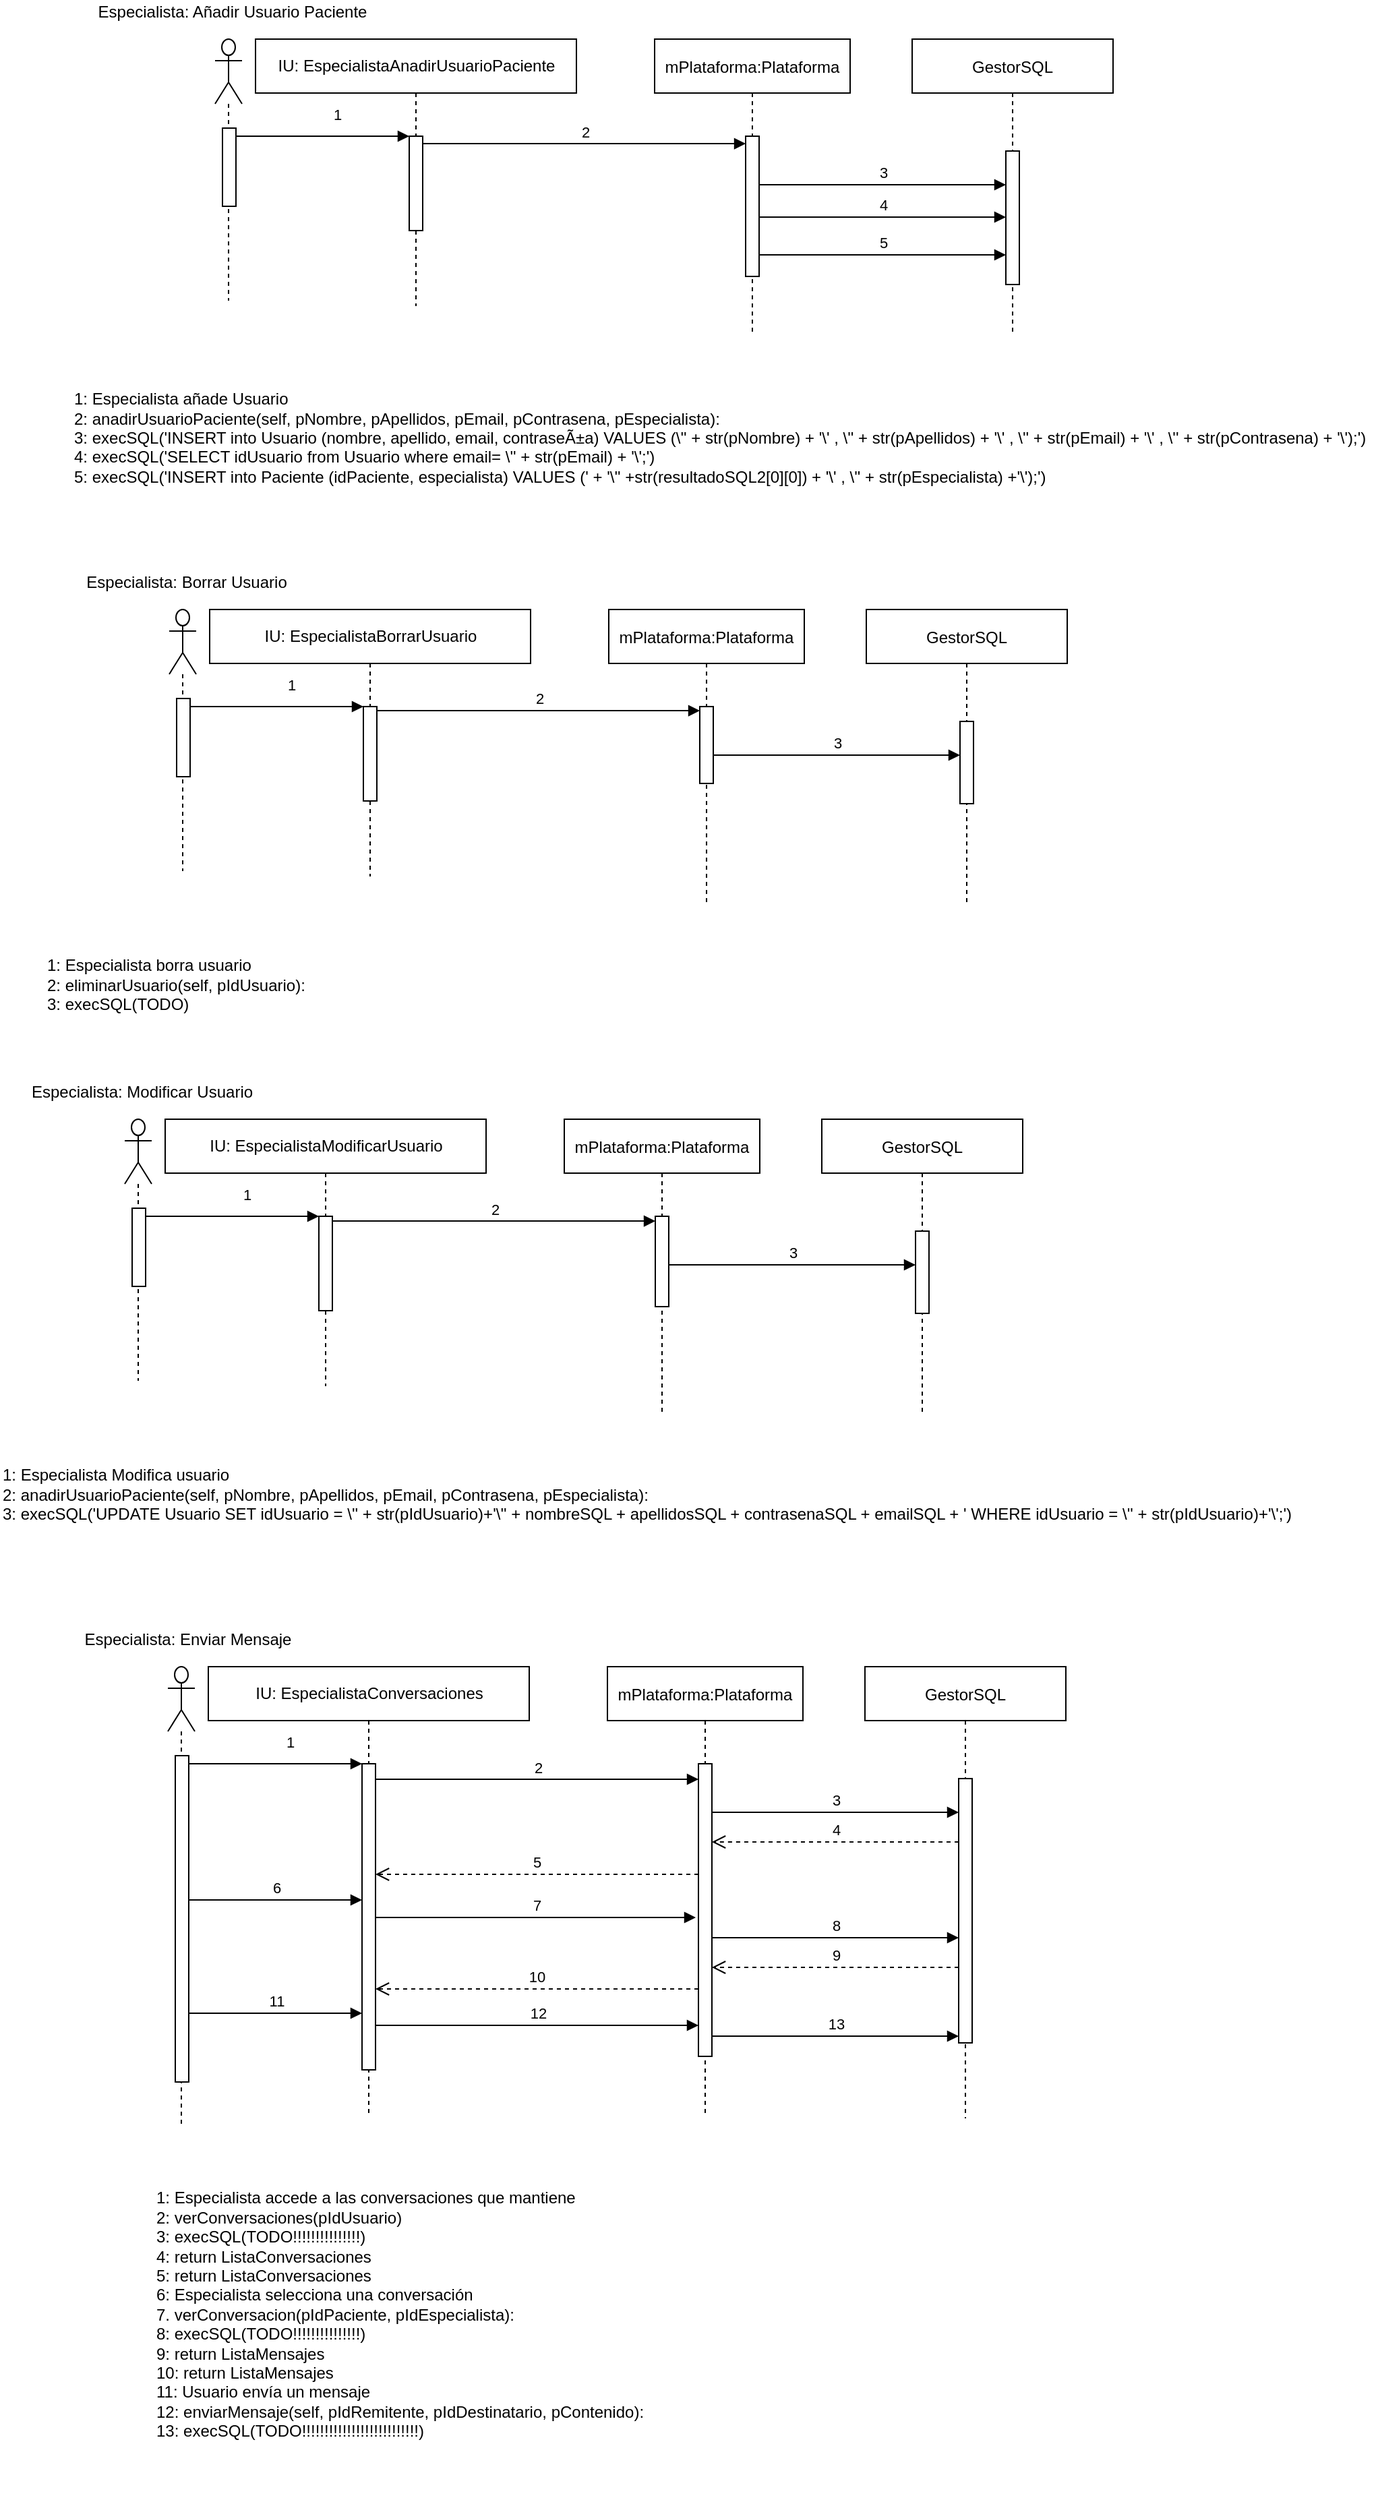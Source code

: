 <mxfile version="14.6.13" type="device"><diagram id="rMDdUY5S9LyxYLd0waxi" name="Page-1"><mxGraphModel dx="2500" dy="-1404" grid="0" gridSize="10" guides="1" tooltips="1" connect="1" arrows="1" fold="1" page="1" pageScale="1" pageWidth="827" pageHeight="1169" math="0" shadow="0"><root><mxCell id="0"/><mxCell id="1" parent="0"/><mxCell id="vy-7kuUciXSPhXVcOvpH-1" value="mPlataforma:Plataforma" style="shape=umlLifeline;perimeter=lifelinePerimeter;container=1;collapsible=0;recursiveResize=0;rounded=0;shadow=0;strokeWidth=1;" parent="1" vertex="1"><mxGeometry x="479.5" y="2445" width="145" height="220" as="geometry"/></mxCell><mxCell id="vy-7kuUciXSPhXVcOvpH-2" value="" style="points=[];perimeter=orthogonalPerimeter;rounded=0;shadow=0;strokeWidth=1;" parent="vy-7kuUciXSPhXVcOvpH-1" vertex="1"><mxGeometry x="67.5" y="72" width="10" height="104" as="geometry"/></mxCell><mxCell id="vy-7kuUciXSPhXVcOvpH-3" value="GestorSQL" style="shape=umlLifeline;perimeter=lifelinePerimeter;container=1;collapsible=0;recursiveResize=0;rounded=0;shadow=0;strokeWidth=1;" parent="1" vertex="1"><mxGeometry x="670.5" y="2445" width="149" height="219" as="geometry"/></mxCell><mxCell id="vy-7kuUciXSPhXVcOvpH-4" value="" style="points=[];perimeter=orthogonalPerimeter;rounded=0;shadow=0;strokeWidth=1;" parent="vy-7kuUciXSPhXVcOvpH-3" vertex="1"><mxGeometry x="69.5" y="83" width="10" height="99" as="geometry"/></mxCell><mxCell id="vy-7kuUciXSPhXVcOvpH-5" value="" style="shape=umlLifeline;participant=umlActor;perimeter=lifelinePerimeter;whiteSpace=wrap;html=1;container=1;collapsible=0;recursiveResize=0;verticalAlign=top;spacingTop=36;outlineConnect=0;size=48;" parent="1" vertex="1"><mxGeometry x="153.5" y="2445" width="20" height="194" as="geometry"/></mxCell><mxCell id="vy-7kuUciXSPhXVcOvpH-6" value="" style="html=1;points=[];perimeter=orthogonalPerimeter;" parent="vy-7kuUciXSPhXVcOvpH-5" vertex="1"><mxGeometry x="5.5" y="66" width="10" height="58" as="geometry"/></mxCell><mxCell id="vy-7kuUciXSPhXVcOvpH-7" value="IU: EspecialistaAnadirUsuarioPaciente" style="shape=umlLifeline;perimeter=lifelinePerimeter;whiteSpace=wrap;html=1;container=1;collapsible=0;recursiveResize=0;outlineConnect=0;" parent="1" vertex="1"><mxGeometry x="183.5" y="2445" width="238" height="198" as="geometry"/></mxCell><mxCell id="vy-7kuUciXSPhXVcOvpH-8" value="" style="html=1;points=[];perimeter=orthogonalPerimeter;" parent="vy-7kuUciXSPhXVcOvpH-7" vertex="1"><mxGeometry x="114" y="72" width="10" height="70" as="geometry"/></mxCell><mxCell id="vy-7kuUciXSPhXVcOvpH-9" value="Especialista: Añadir Usuario Paciente" style="text;html=1;align=center;verticalAlign=middle;resizable=0;points=[];autosize=1;strokeColor=none;" parent="1" vertex="1"><mxGeometry x="61" y="2416" width="209" height="18" as="geometry"/></mxCell><mxCell id="vy-7kuUciXSPhXVcOvpH-10" value="1" style="html=1;verticalAlign=bottom;endArrow=block;entryX=0;entryY=0;" parent="1" source="vy-7kuUciXSPhXVcOvpH-6" target="vy-7kuUciXSPhXVcOvpH-8" edge="1"><mxGeometry x="0.171" y="7" relative="1" as="geometry"><mxPoint x="183.5" y="2517" as="sourcePoint"/><mxPoint as="offset"/></mxGeometry></mxCell><mxCell id="vy-7kuUciXSPhXVcOvpH-11" value="&lt;div style=&quot;text-align: justify&quot;&gt;&lt;span&gt;1: Especialista añade Usuario&lt;/span&gt;&lt;/div&gt;&lt;div style=&quot;text-align: justify&quot;&gt;&lt;/div&gt;&lt;span style=&quot;text-align: justify&quot;&gt;2: anadirUsuarioPaciente(self, pNombre, pApellidos, pEmail, pContrasena, pEspecialista):&lt;br&gt;3:&amp;nbsp;&lt;/span&gt;&lt;span style=&quot;text-align: justify&quot;&gt;execSQL('INSERT into Usuario (nombre, apellido, email, contraseÃ±a) VALUES (\'' + str(pNombre) + '\' , \'' + str(pApellidos) + '\' , \'' + str(pEmail) + '\' , \'' + str(pContrasena) + '\');')&lt;br&gt;4:&amp;nbsp;&lt;/span&gt;&lt;span style=&quot;text-align: justify&quot;&gt;execSQL('SELECT idUsuario from Usuario where email= \'' + str(pEmail) + '\';')&lt;br&gt;5:&amp;nbsp;&lt;/span&gt;&lt;span style=&quot;text-align: justify&quot;&gt;execSQL(&lt;/span&gt;&lt;span style=&quot;text-align: justify&quot;&gt;'INSERT into Paciente (idPaciente, especialista) VALUES (' + '\'' +str(resultadoSQL2[0][0]) + '\' , \'' + str(pEspecialista) +'\');')&lt;/span&gt;&lt;span style=&quot;text-align: justify&quot;&gt;&lt;br&gt;&lt;/span&gt;&lt;span style=&quot;text-align: justify&quot;&gt;&lt;div&gt;&lt;br&gt;&lt;/div&gt;&lt;/span&gt;&lt;span style=&quot;text-align: justify&quot;&gt;&lt;div&gt;&lt;br&gt;&lt;/div&gt;&lt;/span&gt;" style="text;html=1;align=left;verticalAlign=middle;resizable=0;points=[];autosize=1;strokeColor=none;" parent="1" vertex="1"><mxGeometry x="47" y="2704" width="968" height="102" as="geometry"/></mxCell><mxCell id="vy-7kuUciXSPhXVcOvpH-12" value="2" style="html=1;verticalAlign=bottom;endArrow=block;entryX=0.002;entryY=0.053;entryDx=0;entryDy=0;entryPerimeter=0;" parent="1" source="vy-7kuUciXSPhXVcOvpH-8" target="vy-7kuUciXSPhXVcOvpH-2" edge="1"><mxGeometry width="80" relative="1" as="geometry"><mxPoint x="269.5" y="2520" as="sourcePoint"/><mxPoint x="349.5" y="2520" as="targetPoint"/></mxGeometry></mxCell><mxCell id="vy-7kuUciXSPhXVcOvpH-13" value="3" style="html=1;verticalAlign=bottom;endArrow=block;" parent="1" source="vy-7kuUciXSPhXVcOvpH-2" target="vy-7kuUciXSPhXVcOvpH-4" edge="1"><mxGeometry width="80" relative="1" as="geometry"><mxPoint x="385" y="2786" as="sourcePoint"/><mxPoint x="731" y="2557" as="targetPoint"/><Array as="points"><mxPoint x="679" y="2553"/></Array></mxGeometry></mxCell><mxCell id="vy-7kuUciXSPhXVcOvpH-14" value="4" style="html=1;verticalAlign=bottom;endArrow=block;" parent="1" source="vy-7kuUciXSPhXVcOvpH-2" target="vy-7kuUciXSPhXVcOvpH-4" edge="1"><mxGeometry width="80" relative="1" as="geometry"><mxPoint x="557.5" y="2577" as="sourcePoint"/><mxPoint x="740.5" y="2577" as="targetPoint"/><Array as="points"><mxPoint x="679.5" y="2577"/></Array></mxGeometry></mxCell><mxCell id="vy-7kuUciXSPhXVcOvpH-15" value="5" style="html=1;verticalAlign=bottom;endArrow=block;" parent="1" source="vy-7kuUciXSPhXVcOvpH-2" target="vy-7kuUciXSPhXVcOvpH-4" edge="1"><mxGeometry width="80" relative="1" as="geometry"><mxPoint x="557.5" y="2605" as="sourcePoint"/><mxPoint x="740.5" y="2605" as="targetPoint"/><Array as="points"><mxPoint x="679.5" y="2605"/></Array></mxGeometry></mxCell><mxCell id="vy-7kuUciXSPhXVcOvpH-16" value="mPlataforma:Plataforma" style="shape=umlLifeline;perimeter=lifelinePerimeter;container=1;collapsible=0;recursiveResize=0;rounded=0;shadow=0;strokeWidth=1;" parent="1" vertex="1"><mxGeometry x="445.5" y="2868" width="145" height="220" as="geometry"/></mxCell><mxCell id="vy-7kuUciXSPhXVcOvpH-17" value="" style="points=[];perimeter=orthogonalPerimeter;rounded=0;shadow=0;strokeWidth=1;" parent="vy-7kuUciXSPhXVcOvpH-16" vertex="1"><mxGeometry x="67.5" y="72" width="10" height="57" as="geometry"/></mxCell><mxCell id="vy-7kuUciXSPhXVcOvpH-18" value="GestorSQL" style="shape=umlLifeline;perimeter=lifelinePerimeter;container=1;collapsible=0;recursiveResize=0;rounded=0;shadow=0;strokeWidth=1;" parent="1" vertex="1"><mxGeometry x="636.5" y="2868" width="149" height="219" as="geometry"/></mxCell><mxCell id="vy-7kuUciXSPhXVcOvpH-19" value="" style="points=[];perimeter=orthogonalPerimeter;rounded=0;shadow=0;strokeWidth=1;" parent="vy-7kuUciXSPhXVcOvpH-18" vertex="1"><mxGeometry x="69.5" y="83" width="10" height="61" as="geometry"/></mxCell><mxCell id="vy-7kuUciXSPhXVcOvpH-20" value="" style="shape=umlLifeline;participant=umlActor;perimeter=lifelinePerimeter;whiteSpace=wrap;html=1;container=1;collapsible=0;recursiveResize=0;verticalAlign=top;spacingTop=36;outlineConnect=0;size=48;" parent="1" vertex="1"><mxGeometry x="119.5" y="2868" width="20" height="194" as="geometry"/></mxCell><mxCell id="vy-7kuUciXSPhXVcOvpH-21" value="" style="html=1;points=[];perimeter=orthogonalPerimeter;" parent="vy-7kuUciXSPhXVcOvpH-20" vertex="1"><mxGeometry x="5.5" y="66" width="10" height="58" as="geometry"/></mxCell><mxCell id="vy-7kuUciXSPhXVcOvpH-22" value="IU: EspecialistaBorrarUsuario" style="shape=umlLifeline;perimeter=lifelinePerimeter;whiteSpace=wrap;html=1;container=1;collapsible=0;recursiveResize=0;outlineConnect=0;" parent="1" vertex="1"><mxGeometry x="149.5" y="2868" width="238" height="198" as="geometry"/></mxCell><mxCell id="vy-7kuUciXSPhXVcOvpH-23" value="" style="html=1;points=[];perimeter=orthogonalPerimeter;" parent="vy-7kuUciXSPhXVcOvpH-22" vertex="1"><mxGeometry x="114" y="72" width="10" height="70" as="geometry"/></mxCell><mxCell id="vy-7kuUciXSPhXVcOvpH-24" value="Especialista: Borrar Usuario" style="text;html=1;align=center;verticalAlign=middle;resizable=0;points=[];autosize=1;strokeColor=none;" parent="1" vertex="1"><mxGeometry x="52" y="2839" width="159" height="18" as="geometry"/></mxCell><mxCell id="vy-7kuUciXSPhXVcOvpH-25" value="1" style="html=1;verticalAlign=bottom;endArrow=block;entryX=0;entryY=0;" parent="1" source="vy-7kuUciXSPhXVcOvpH-21" target="vy-7kuUciXSPhXVcOvpH-23" edge="1"><mxGeometry x="0.171" y="7" relative="1" as="geometry"><mxPoint x="149.5" y="2940" as="sourcePoint"/><mxPoint as="offset"/></mxGeometry></mxCell><mxCell id="vy-7kuUciXSPhXVcOvpH-26" value="2" style="html=1;verticalAlign=bottom;endArrow=block;entryX=0.002;entryY=0.053;entryDx=0;entryDy=0;entryPerimeter=0;" parent="1" source="vy-7kuUciXSPhXVcOvpH-23" target="vy-7kuUciXSPhXVcOvpH-17" edge="1"><mxGeometry width="80" relative="1" as="geometry"><mxPoint x="235.5" y="2943" as="sourcePoint"/><mxPoint x="315.5" y="2943" as="targetPoint"/></mxGeometry></mxCell><mxCell id="vy-7kuUciXSPhXVcOvpH-27" value="3" style="html=1;verticalAlign=bottom;endArrow=block;" parent="1" source="vy-7kuUciXSPhXVcOvpH-17" target="vy-7kuUciXSPhXVcOvpH-19" edge="1"><mxGeometry width="80" relative="1" as="geometry"><mxPoint x="351" y="3209" as="sourcePoint"/><mxPoint x="697" y="2980" as="targetPoint"/><Array as="points"><mxPoint x="645" y="2976"/></Array></mxGeometry></mxCell><mxCell id="vy-7kuUciXSPhXVcOvpH-28" value="&lt;div style=&quot;text-align: justify&quot;&gt;&lt;span&gt;1: Especialista borra usuario&lt;/span&gt;&lt;/div&gt;&lt;div style=&quot;text-align: justify&quot;&gt;&lt;/div&gt;&lt;span style=&quot;text-align: justify&quot;&gt;2: eliminarUsuario(self, pIdUsuario):&lt;br&gt;3:&amp;nbsp;&lt;/span&gt;&lt;span style=&quot;text-align: justify&quot;&gt;&lt;/span&gt;&lt;span style=&quot;text-align: justify&quot;&gt;execSQL(TODO&lt;/span&gt;&lt;span style=&quot;text-align: justify&quot;&gt;)&lt;/span&gt;&lt;span style=&quot;text-align: justify&quot;&gt;&lt;br&gt;&lt;/span&gt;&lt;span style=&quot;text-align: justify&quot;&gt;&lt;div&gt;&lt;br&gt;&lt;/div&gt;&lt;/span&gt;&lt;span style=&quot;text-align: justify&quot;&gt;&lt;br&gt;&lt;/span&gt;&lt;span style=&quot;text-align: justify&quot;&gt;&lt;div&gt;&lt;br&gt;&lt;/div&gt;&lt;/span&gt;&lt;span style=&quot;text-align: justify&quot;&gt;&lt;div&gt;&lt;br&gt;&lt;/div&gt;&lt;/span&gt;" style="text;html=1;align=left;verticalAlign=middle;resizable=0;points=[];autosize=1;strokeColor=none;" parent="1" vertex="1"><mxGeometry x="27" y="3124" width="201" height="102" as="geometry"/></mxCell><mxCell id="vy-7kuUciXSPhXVcOvpH-29" value="mPlataforma:Plataforma" style="shape=umlLifeline;perimeter=lifelinePerimeter;container=1;collapsible=0;recursiveResize=0;rounded=0;shadow=0;strokeWidth=1;" parent="1" vertex="1"><mxGeometry x="412.5" y="3246" width="145" height="220" as="geometry"/></mxCell><mxCell id="vy-7kuUciXSPhXVcOvpH-30" value="" style="points=[];perimeter=orthogonalPerimeter;rounded=0;shadow=0;strokeWidth=1;" parent="vy-7kuUciXSPhXVcOvpH-29" vertex="1"><mxGeometry x="67.5" y="72" width="10" height="67" as="geometry"/></mxCell><mxCell id="vy-7kuUciXSPhXVcOvpH-31" value="GestorSQL" style="shape=umlLifeline;perimeter=lifelinePerimeter;container=1;collapsible=0;recursiveResize=0;rounded=0;shadow=0;strokeWidth=1;" parent="1" vertex="1"><mxGeometry x="603.5" y="3246" width="149" height="219" as="geometry"/></mxCell><mxCell id="vy-7kuUciXSPhXVcOvpH-32" value="" style="points=[];perimeter=orthogonalPerimeter;rounded=0;shadow=0;strokeWidth=1;" parent="vy-7kuUciXSPhXVcOvpH-31" vertex="1"><mxGeometry x="69.5" y="83" width="10" height="61" as="geometry"/></mxCell><mxCell id="vy-7kuUciXSPhXVcOvpH-33" value="" style="shape=umlLifeline;participant=umlActor;perimeter=lifelinePerimeter;whiteSpace=wrap;html=1;container=1;collapsible=0;recursiveResize=0;verticalAlign=top;spacingTop=36;outlineConnect=0;size=48;" parent="1" vertex="1"><mxGeometry x="86.5" y="3246" width="20" height="194" as="geometry"/></mxCell><mxCell id="vy-7kuUciXSPhXVcOvpH-34" value="" style="html=1;points=[];perimeter=orthogonalPerimeter;" parent="vy-7kuUciXSPhXVcOvpH-33" vertex="1"><mxGeometry x="5.5" y="66" width="10" height="58" as="geometry"/></mxCell><mxCell id="vy-7kuUciXSPhXVcOvpH-35" value="IU: EspecialistaModificarUsuario" style="shape=umlLifeline;perimeter=lifelinePerimeter;whiteSpace=wrap;html=1;container=1;collapsible=0;recursiveResize=0;outlineConnect=0;" parent="1" vertex="1"><mxGeometry x="116.5" y="3246" width="238" height="198" as="geometry"/></mxCell><mxCell id="vy-7kuUciXSPhXVcOvpH-36" value="" style="html=1;points=[];perimeter=orthogonalPerimeter;" parent="vy-7kuUciXSPhXVcOvpH-35" vertex="1"><mxGeometry x="114" y="72" width="10" height="70" as="geometry"/></mxCell><mxCell id="vy-7kuUciXSPhXVcOvpH-37" value="Especialista: Modificar Usuario" style="text;html=1;align=center;verticalAlign=middle;resizable=0;points=[];autosize=1;strokeColor=none;" parent="1" vertex="1"><mxGeometry x="12" y="3217" width="174" height="18" as="geometry"/></mxCell><mxCell id="vy-7kuUciXSPhXVcOvpH-38" value="1" style="html=1;verticalAlign=bottom;endArrow=block;entryX=0;entryY=0;" parent="1" source="vy-7kuUciXSPhXVcOvpH-34" target="vy-7kuUciXSPhXVcOvpH-36" edge="1"><mxGeometry x="0.171" y="7" relative="1" as="geometry"><mxPoint x="116.5" y="3318" as="sourcePoint"/><mxPoint as="offset"/></mxGeometry></mxCell><mxCell id="vy-7kuUciXSPhXVcOvpH-39" value="2" style="html=1;verticalAlign=bottom;endArrow=block;entryX=0.002;entryY=0.053;entryDx=0;entryDy=0;entryPerimeter=0;" parent="1" source="vy-7kuUciXSPhXVcOvpH-36" target="vy-7kuUciXSPhXVcOvpH-30" edge="1"><mxGeometry width="80" relative="1" as="geometry"><mxPoint x="202.5" y="3321" as="sourcePoint"/><mxPoint x="282.5" y="3321" as="targetPoint"/></mxGeometry></mxCell><mxCell id="vy-7kuUciXSPhXVcOvpH-40" value="3" style="html=1;verticalAlign=bottom;endArrow=block;" parent="1" source="vy-7kuUciXSPhXVcOvpH-30" target="vy-7kuUciXSPhXVcOvpH-32" edge="1"><mxGeometry width="80" relative="1" as="geometry"><mxPoint x="318" y="3587" as="sourcePoint"/><mxPoint x="664" y="3358" as="targetPoint"/><Array as="points"><mxPoint x="612" y="3354"/></Array></mxGeometry></mxCell><mxCell id="vy-7kuUciXSPhXVcOvpH-41" value="&lt;div style=&quot;text-align: justify&quot;&gt;&lt;span&gt;1: Especialista Modifica usuario&lt;/span&gt;&lt;/div&gt;&lt;div style=&quot;text-align: justify&quot;&gt;&lt;/div&gt;&lt;span style=&quot;text-align: justify&quot;&gt;2: anadirUsuarioPaciente(self, pNombre, pApellidos, pEmail, pContrasena, pEspecialista):&lt;br&gt;3:&amp;nbsp;&lt;/span&gt;&lt;span style=&quot;text-align: justify&quot;&gt;execSQL('UPDATE Usuario SET idUsuario = \'' + str(pIdUsuario)+'\'' + nombreSQL + apellidosSQL + contrasenaSQL + emailSQL + ' WHERE idUsuario = \'' + str(pIdUsuario)+'\';')&lt;br&gt;&lt;/span&gt;&lt;span style=&quot;text-align: justify&quot;&gt;&lt;br&gt;&lt;/span&gt;&lt;span style=&quot;text-align: justify&quot;&gt;&lt;br&gt;&lt;/span&gt;&lt;span style=&quot;text-align: justify&quot;&gt;&lt;div&gt;&lt;br&gt;&lt;/div&gt;&lt;/span&gt;&lt;span style=&quot;text-align: justify&quot;&gt;&lt;div&gt;&lt;br&gt;&lt;/div&gt;&lt;/span&gt;" style="text;html=1;align=left;verticalAlign=middle;resizable=0;points=[];autosize=1;strokeColor=none;" parent="1" vertex="1"><mxGeometry x="-6" y="3502" width="966" height="102" as="geometry"/></mxCell><mxCell id="MA4YqfxLJ1af3LKR9huX-1" value="mPlataforma:Plataforma" style="shape=umlLifeline;perimeter=lifelinePerimeter;container=1;collapsible=0;recursiveResize=0;rounded=0;shadow=0;strokeWidth=1;" vertex="1" parent="1"><mxGeometry x="444.5" y="3652" width="145" height="333" as="geometry"/></mxCell><mxCell id="MA4YqfxLJ1af3LKR9huX-2" value="" style="points=[];perimeter=orthogonalPerimeter;rounded=0;shadow=0;strokeWidth=1;" vertex="1" parent="MA4YqfxLJ1af3LKR9huX-1"><mxGeometry x="67.5" y="72" width="10" height="217" as="geometry"/></mxCell><mxCell id="MA4YqfxLJ1af3LKR9huX-3" value="GestorSQL" style="shape=umlLifeline;perimeter=lifelinePerimeter;container=1;collapsible=0;recursiveResize=0;rounded=0;shadow=0;strokeWidth=1;" vertex="1" parent="1"><mxGeometry x="635.5" y="3652" width="149" height="335" as="geometry"/></mxCell><mxCell id="MA4YqfxLJ1af3LKR9huX-4" value="" style="points=[];perimeter=orthogonalPerimeter;rounded=0;shadow=0;strokeWidth=1;" vertex="1" parent="MA4YqfxLJ1af3LKR9huX-3"><mxGeometry x="69.5" y="83" width="10" height="196" as="geometry"/></mxCell><mxCell id="MA4YqfxLJ1af3LKR9huX-5" value="" style="shape=umlLifeline;participant=umlActor;perimeter=lifelinePerimeter;whiteSpace=wrap;html=1;container=1;collapsible=0;recursiveResize=0;verticalAlign=top;spacingTop=36;outlineConnect=0;size=48;" vertex="1" parent="1"><mxGeometry x="118.5" y="3652" width="20" height="341" as="geometry"/></mxCell><mxCell id="MA4YqfxLJ1af3LKR9huX-6" value="" style="html=1;points=[];perimeter=orthogonalPerimeter;" vertex="1" parent="MA4YqfxLJ1af3LKR9huX-5"><mxGeometry x="5.5" y="66" width="10" height="242" as="geometry"/></mxCell><mxCell id="MA4YqfxLJ1af3LKR9huX-7" value="IU: EspecialistaConversaciones" style="shape=umlLifeline;perimeter=lifelinePerimeter;whiteSpace=wrap;html=1;container=1;collapsible=0;recursiveResize=0;outlineConnect=0;" vertex="1" parent="1"><mxGeometry x="148.5" y="3652" width="238" height="334" as="geometry"/></mxCell><mxCell id="MA4YqfxLJ1af3LKR9huX-8" value="" style="html=1;points=[];perimeter=orthogonalPerimeter;" vertex="1" parent="MA4YqfxLJ1af3LKR9huX-7"><mxGeometry x="114" y="72" width="10" height="227" as="geometry"/></mxCell><mxCell id="MA4YqfxLJ1af3LKR9huX-9" value="Especialista: Enviar Mensaje" style="text;html=1;align=center;verticalAlign=middle;resizable=0;points=[];autosize=1;strokeColor=none;" vertex="1" parent="1"><mxGeometry x="51" y="3623" width="163" height="18" as="geometry"/></mxCell><mxCell id="MA4YqfxLJ1af3LKR9huX-10" value="1" style="html=1;verticalAlign=bottom;endArrow=block;entryX=0;entryY=0;" edge="1" parent="1" source="MA4YqfxLJ1af3LKR9huX-6" target="MA4YqfxLJ1af3LKR9huX-8"><mxGeometry x="0.171" y="7" relative="1" as="geometry"><mxPoint x="148.5" y="3724" as="sourcePoint"/><mxPoint as="offset"/></mxGeometry></mxCell><mxCell id="MA4YqfxLJ1af3LKR9huX-11" value="2" style="html=1;verticalAlign=bottom;endArrow=block;entryX=0.002;entryY=0.053;entryDx=0;entryDy=0;entryPerimeter=0;" edge="1" parent="1" source="MA4YqfxLJ1af3LKR9huX-8" target="MA4YqfxLJ1af3LKR9huX-2"><mxGeometry width="80" relative="1" as="geometry"><mxPoint x="234.5" y="3727" as="sourcePoint"/><mxPoint x="314.5" y="3727" as="targetPoint"/></mxGeometry></mxCell><mxCell id="MA4YqfxLJ1af3LKR9huX-12" value="3" style="html=1;verticalAlign=bottom;endArrow=block;" edge="1" parent="1" source="MA4YqfxLJ1af3LKR9huX-2" target="MA4YqfxLJ1af3LKR9huX-4"><mxGeometry width="80" relative="1" as="geometry"><mxPoint x="350" y="3993" as="sourcePoint"/><mxPoint x="696" y="3764" as="targetPoint"/><Array as="points"><mxPoint x="644" y="3760"/></Array></mxGeometry></mxCell><mxCell id="MA4YqfxLJ1af3LKR9huX-13" value="&lt;div style=&quot;text-align: justify&quot;&gt;&lt;span&gt;1: Especialista accede a las conversaciones que mantiene&lt;/span&gt;&lt;/div&gt;&lt;div style=&quot;text-align: justify&quot;&gt;&lt;/div&gt;&lt;span style=&quot;text-align: justify&quot;&gt;2:&amp;nbsp;&lt;/span&gt;&lt;span style=&quot;text-align: justify&quot;&gt;verConversaciones(pIdUsuario)&lt;/span&gt;&lt;span style=&quot;text-align: justify&quot;&gt;&lt;br&gt;3:&amp;nbsp;&lt;/span&gt;&lt;span style=&quot;text-align: justify&quot;&gt;execSQL(TODO!!!!!!!!!!!!!!!)&lt;br&gt;4: return ListaConversaciones&lt;br&gt;5: return ListaConversaciones&lt;br&gt;6: Especialista selecciona una conversación&lt;br&gt;7.&amp;nbsp;&lt;/span&gt;&lt;span style=&quot;text-align: justify&quot;&gt;verConversacion(pIdPaciente, pIdEspecialista):&lt;br&gt;8:&amp;nbsp;&lt;/span&gt;&lt;span style=&quot;text-align: justify&quot;&gt;execSQL(TODO!!!!!!!!!!!!!!!)&lt;br&gt;9: return ListaMensajes&lt;br&gt;10: return ListaMensajes&lt;br&gt;11: Usuario envía un mensaje&lt;br&gt;12: enviarMensaje(self, pIdRemitente, pIdDestinatario, pContenido):&lt;br&gt;13: execSQL(TODO!!!!!!!!!!!!!!!!!!!!!!!!!!)&lt;/span&gt;&lt;span style=&quot;text-align: justify&quot;&gt;&lt;br&gt;&lt;/span&gt;&lt;span style=&quot;text-align: justify&quot;&gt;&lt;br&gt;&lt;/span&gt;&lt;span style=&quot;text-align: justify&quot;&gt;&lt;div&gt;&lt;br&gt;&lt;/div&gt;&lt;/span&gt;&lt;span style=&quot;text-align: justify&quot;&gt;&lt;div&gt;&lt;br&gt;&lt;/div&gt;&lt;/span&gt;" style="text;html=1;align=left;verticalAlign=middle;resizable=0;points=[];autosize=1;strokeColor=none;" vertex="1" parent="1"><mxGeometry x="107.5" y="4040" width="372" height="228" as="geometry"/></mxCell><mxCell id="MA4YqfxLJ1af3LKR9huX-14" value="4" style="html=1;verticalAlign=bottom;endArrow=open;dashed=1;endSize=8;" edge="1" parent="1" source="MA4YqfxLJ1af3LKR9huX-4" target="MA4YqfxLJ1af3LKR9huX-2"><mxGeometry relative="1" as="geometry"><mxPoint x="487" y="3904" as="sourcePoint"/><mxPoint x="518" y="3804" as="targetPoint"/><Array as="points"><mxPoint x="531" y="3782"/></Array></mxGeometry></mxCell><mxCell id="MA4YqfxLJ1af3LKR9huX-15" value="5" style="html=1;verticalAlign=bottom;endArrow=open;dashed=1;endSize=8;" edge="1" parent="1" source="MA4YqfxLJ1af3LKR9huX-2" target="MA4YqfxLJ1af3LKR9huX-8"><mxGeometry relative="1" as="geometry"><mxPoint x="365" y="4082" as="sourcePoint"/><mxPoint x="285" y="4082" as="targetPoint"/><Array as="points"><mxPoint x="363" y="3806"/></Array></mxGeometry></mxCell><mxCell id="MA4YqfxLJ1af3LKR9huX-16" value="6" style="html=1;verticalAlign=bottom;endArrow=block;" edge="1" parent="1" source="MA4YqfxLJ1af3LKR9huX-6" target="MA4YqfxLJ1af3LKR9huX-8"><mxGeometry width="80" relative="1" as="geometry"><mxPoint x="323" y="3921" as="sourcePoint"/><mxPoint x="403" y="3921" as="targetPoint"/><Array as="points"><mxPoint x="213" y="3825"/></Array></mxGeometry></mxCell><mxCell id="MA4YqfxLJ1af3LKR9huX-17" value="7" style="html=1;verticalAlign=bottom;endArrow=block;" edge="1" parent="1" source="MA4YqfxLJ1af3LKR9huX-8"><mxGeometry width="80" relative="1" as="geometry"><mxPoint x="323" y="3781" as="sourcePoint"/><mxPoint x="510" y="3838" as="targetPoint"/></mxGeometry></mxCell><mxCell id="MA4YqfxLJ1af3LKR9huX-18" value="8" style="html=1;verticalAlign=bottom;endArrow=block;" edge="1" parent="1" source="MA4YqfxLJ1af3LKR9huX-2" target="MA4YqfxLJ1af3LKR9huX-4"><mxGeometry width="80" relative="1" as="geometry"><mxPoint x="521" y="3780" as="sourcePoint"/><mxPoint x="601" y="3780" as="targetPoint"/><Array as="points"><mxPoint x="593" y="3853"/></Array></mxGeometry></mxCell><mxCell id="MA4YqfxLJ1af3LKR9huX-21" value="9" style="html=1;verticalAlign=bottom;endArrow=open;dashed=1;endSize=8;" edge="1" parent="1" source="MA4YqfxLJ1af3LKR9huX-4" target="MA4YqfxLJ1af3LKR9huX-2"><mxGeometry relative="1" as="geometry"><mxPoint x="241" y="3928" as="sourcePoint"/><mxPoint x="517" y="4019" as="targetPoint"/><Array as="points"><mxPoint x="568" y="3875"/></Array></mxGeometry></mxCell><mxCell id="MA4YqfxLJ1af3LKR9huX-22" value="10" style="html=1;verticalAlign=bottom;endArrow=open;dashed=1;endSize=8;" edge="1" parent="1" source="MA4YqfxLJ1af3LKR9huX-2" target="MA4YqfxLJ1af3LKR9huX-8"><mxGeometry relative="1" as="geometry"><mxPoint x="559" y="4104" as="sourcePoint"/><mxPoint x="301" y="4083" as="targetPoint"/><Array as="points"><mxPoint x="353" y="3891"/></Array></mxGeometry></mxCell><mxCell id="MA4YqfxLJ1af3LKR9huX-23" value="11" style="html=1;verticalAlign=bottom;endArrow=block;" edge="1" parent="1" source="MA4YqfxLJ1af3LKR9huX-6" target="MA4YqfxLJ1af3LKR9huX-8"><mxGeometry width="80" relative="1" as="geometry"><mxPoint x="269" y="3936" as="sourcePoint"/><mxPoint x="349" y="3936" as="targetPoint"/><Array as="points"><mxPoint x="215" y="3909"/></Array></mxGeometry></mxCell><mxCell id="MA4YqfxLJ1af3LKR9huX-24" value="12" style="html=1;verticalAlign=bottom;endArrow=block;" edge="1" parent="1" source="MA4YqfxLJ1af3LKR9huX-8" target="MA4YqfxLJ1af3LKR9huX-2"><mxGeometry width="80" relative="1" as="geometry"><mxPoint x="269" y="4104" as="sourcePoint"/><mxPoint x="349" y="4104" as="targetPoint"/><Array as="points"><mxPoint x="397" y="3918"/></Array></mxGeometry></mxCell><mxCell id="MA4YqfxLJ1af3LKR9huX-25" value="13" style="html=1;verticalAlign=bottom;endArrow=block;" edge="1" parent="1" source="MA4YqfxLJ1af3LKR9huX-2" target="MA4YqfxLJ1af3LKR9huX-4"><mxGeometry width="80" relative="1" as="geometry"><mxPoint x="565" y="3993" as="sourcePoint"/><mxPoint x="645" y="3993" as="targetPoint"/><Array as="points"><mxPoint x="627" y="3926"/></Array></mxGeometry></mxCell></root></mxGraphModel></diagram></mxfile>